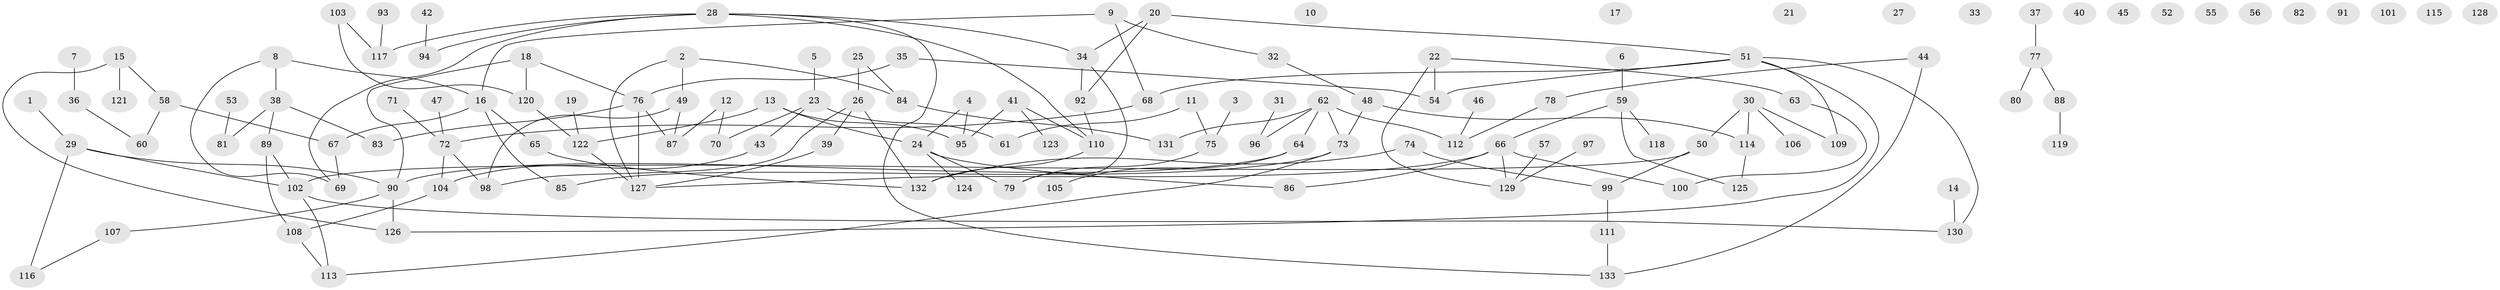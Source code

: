 // Generated by graph-tools (version 1.1) at 2025/13/03/09/25 04:13:08]
// undirected, 133 vertices, 154 edges
graph export_dot {
graph [start="1"]
  node [color=gray90,style=filled];
  1;
  2;
  3;
  4;
  5;
  6;
  7;
  8;
  9;
  10;
  11;
  12;
  13;
  14;
  15;
  16;
  17;
  18;
  19;
  20;
  21;
  22;
  23;
  24;
  25;
  26;
  27;
  28;
  29;
  30;
  31;
  32;
  33;
  34;
  35;
  36;
  37;
  38;
  39;
  40;
  41;
  42;
  43;
  44;
  45;
  46;
  47;
  48;
  49;
  50;
  51;
  52;
  53;
  54;
  55;
  56;
  57;
  58;
  59;
  60;
  61;
  62;
  63;
  64;
  65;
  66;
  67;
  68;
  69;
  70;
  71;
  72;
  73;
  74;
  75;
  76;
  77;
  78;
  79;
  80;
  81;
  82;
  83;
  84;
  85;
  86;
  87;
  88;
  89;
  90;
  91;
  92;
  93;
  94;
  95;
  96;
  97;
  98;
  99;
  100;
  101;
  102;
  103;
  104;
  105;
  106;
  107;
  108;
  109;
  110;
  111;
  112;
  113;
  114;
  115;
  116;
  117;
  118;
  119;
  120;
  121;
  122;
  123;
  124;
  125;
  126;
  127;
  128;
  129;
  130;
  131;
  132;
  133;
  1 -- 29;
  2 -- 49;
  2 -- 84;
  2 -- 127;
  3 -- 75;
  4 -- 24;
  4 -- 95;
  5 -- 23;
  6 -- 59;
  7 -- 36;
  8 -- 16;
  8 -- 38;
  8 -- 69;
  9 -- 16;
  9 -- 32;
  9 -- 68;
  11 -- 61;
  11 -- 75;
  12 -- 70;
  12 -- 87;
  13 -- 24;
  13 -- 95;
  13 -- 122;
  14 -- 130;
  15 -- 58;
  15 -- 121;
  15 -- 126;
  16 -- 65;
  16 -- 67;
  16 -- 85;
  18 -- 76;
  18 -- 90;
  18 -- 120;
  19 -- 122;
  20 -- 34;
  20 -- 51;
  20 -- 92;
  22 -- 54;
  22 -- 63;
  22 -- 129;
  23 -- 43;
  23 -- 61;
  23 -- 70;
  24 -- 79;
  24 -- 86;
  24 -- 124;
  25 -- 26;
  25 -- 84;
  26 -- 39;
  26 -- 98;
  26 -- 132;
  28 -- 34;
  28 -- 69;
  28 -- 94;
  28 -- 110;
  28 -- 117;
  28 -- 133;
  29 -- 90;
  29 -- 102;
  29 -- 116;
  30 -- 50;
  30 -- 106;
  30 -- 109;
  30 -- 114;
  31 -- 96;
  32 -- 48;
  34 -- 79;
  34 -- 92;
  35 -- 54;
  35 -- 76;
  36 -- 60;
  37 -- 77;
  38 -- 81;
  38 -- 83;
  38 -- 89;
  39 -- 127;
  41 -- 95;
  41 -- 110;
  41 -- 123;
  42 -- 94;
  43 -- 104;
  44 -- 78;
  44 -- 133;
  46 -- 112;
  47 -- 72;
  48 -- 73;
  48 -- 114;
  49 -- 87;
  49 -- 98;
  50 -- 99;
  50 -- 102;
  51 -- 54;
  51 -- 68;
  51 -- 109;
  51 -- 126;
  51 -- 130;
  53 -- 81;
  57 -- 129;
  58 -- 60;
  58 -- 67;
  59 -- 66;
  59 -- 118;
  59 -- 125;
  62 -- 64;
  62 -- 73;
  62 -- 96;
  62 -- 112;
  62 -- 131;
  63 -- 100;
  64 -- 90;
  64 -- 105;
  65 -- 132;
  66 -- 86;
  66 -- 100;
  66 -- 127;
  66 -- 129;
  67 -- 69;
  68 -- 72;
  71 -- 72;
  72 -- 98;
  72 -- 104;
  73 -- 85;
  73 -- 113;
  74 -- 99;
  74 -- 132;
  75 -- 79;
  76 -- 83;
  76 -- 87;
  76 -- 127;
  77 -- 80;
  77 -- 88;
  78 -- 112;
  84 -- 131;
  88 -- 119;
  89 -- 102;
  89 -- 108;
  90 -- 107;
  90 -- 126;
  92 -- 110;
  93 -- 117;
  97 -- 129;
  99 -- 111;
  102 -- 113;
  102 -- 130;
  103 -- 117;
  103 -- 120;
  104 -- 108;
  107 -- 116;
  108 -- 113;
  110 -- 132;
  111 -- 133;
  114 -- 125;
  120 -- 122;
  122 -- 127;
}
